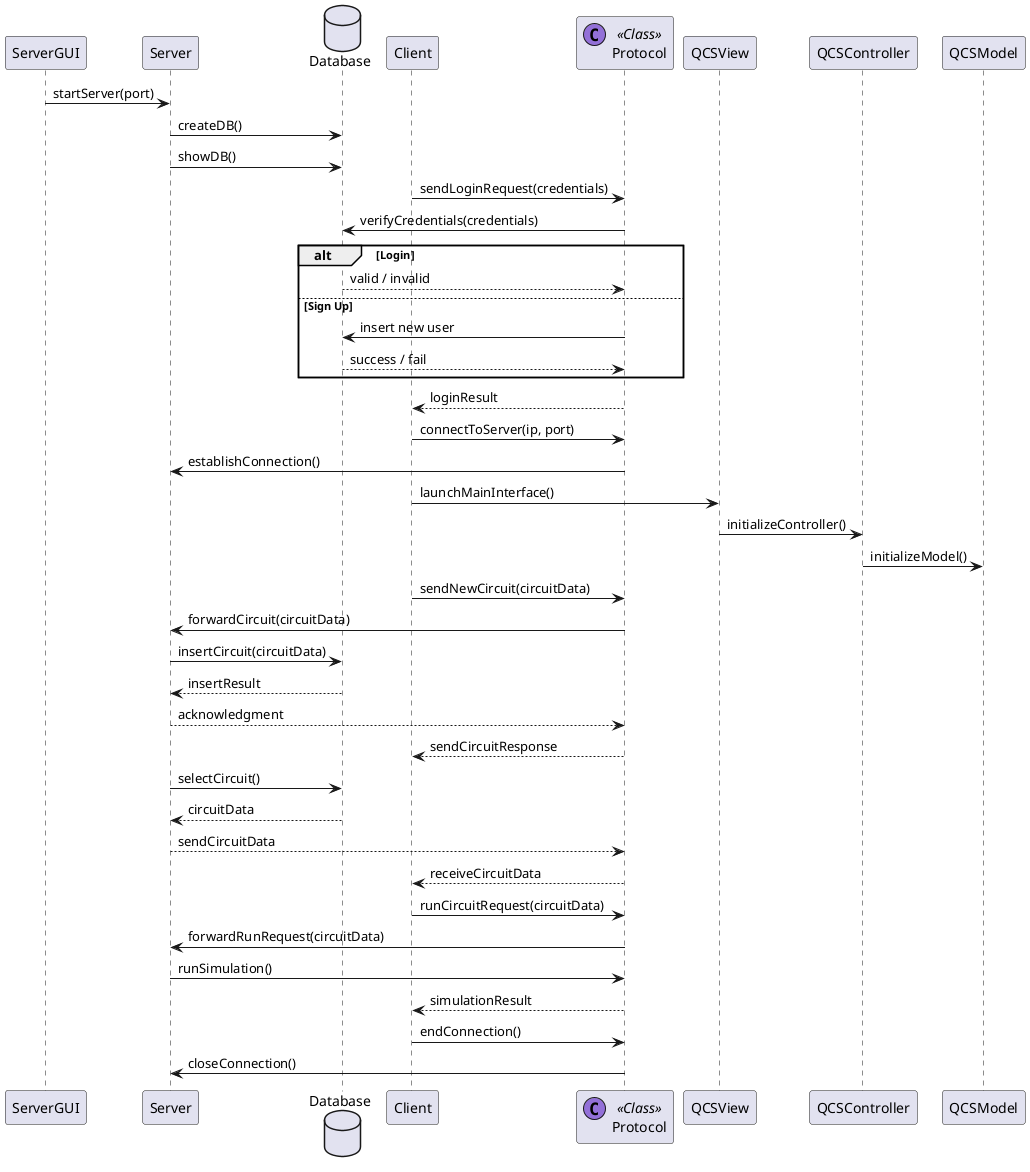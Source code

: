 @startuml


participant ServerGUI
participant Server
database Database
participant Client
participant Protocol << (C, MediumPurple) Class>>
participant QCSView
participant QCSController
participant QCSModel

'== Server Startup ==

ServerGUI -> Server : startServer(port)
Server -> Database : createDB()
Server -> Database : showDB()

'== Login or Sign Up (Protocol talks directly to Database) ==

Client -> Protocol : sendLoginRequest(credentials)
Protocol -> Database : verifyCredentials(credentials)

alt Login
    Database --> Protocol : valid / invalid
else Sign Up
    Protocol -> Database : insert new user
    Database --> Protocol : success / fail
end

Protocol --> Client : loginResult

'== On Successful Login: Client connects to Server ==

Client -> Protocol : connectToServer(ip, port)
Protocol -> Server : establishConnection()

Client -> QCSView : launchMainInterface()
QCSView -> QCSController : initializeController()
QCSController -> QCSModel : initializeModel()

'== Client Basic Functionalities ==

Client -> Protocol : sendNewCircuit(circuitData)
Protocol -> Server : forwardCircuit(circuitData)
Server -> Database : insertCircuit(circuitData)
Database --> Server : insertResult
Server --> Protocol : acknowledgment
Protocol --> Client : sendCircuitResponse

Server -> Database : selectCircuit()
Database --> Server : circuitData
Server --> Protocol : sendCircuitData
Protocol --> Client : receiveCircuitData

Client -> Protocol : runCircuitRequest(circuitData)
Protocol -> Server : forwardRunRequest(circuitData)
Server -> Protocol : runSimulation()
Protocol --> Client : simulationResult

Client -> Protocol : endConnection()
Protocol -> Server : closeConnection()

@enduml
